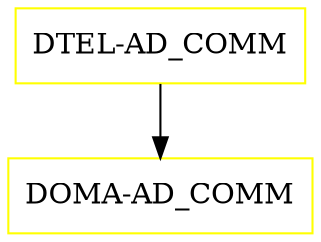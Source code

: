 digraph G {
  "DTEL-AD_COMM" [shape=box,color=yellow];
  "DOMA-AD_COMM" [shape=box,color=yellow,URL="./DOMA_AD_COMM.html"];
  "DTEL-AD_COMM" -> "DOMA-AD_COMM";
}
